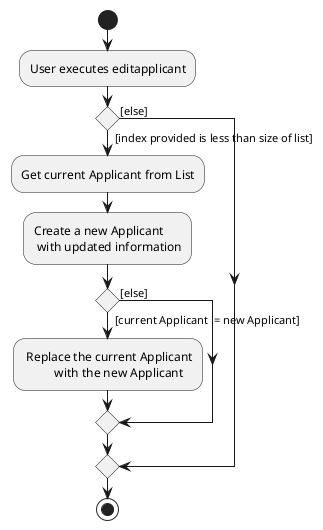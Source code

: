 @startuml
start
:User executes editapplicant;

'Since the beta syntax does not support placing the condition outside the
'diamond we place it as the true branch instead.

if () then ( [index provided is less than size of list])
    :Get current Applicant from List;
    :Create a new Applicant
     with updated information;
    if () then ( [current Applicant != new Applicant])
    : Replace the current Applicant
              with the new Applicant;
    else ([else])
       endif

else ([else])
endif
stop
@enduml